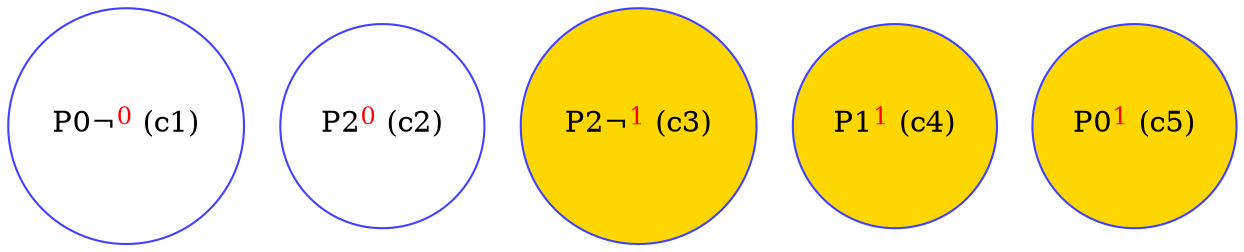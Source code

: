 digraph test {
  c1 [color="#4040ff" fillcolor="transparent" label= <P0¬<FONT COLOR="red"><SUP>0</SUP></FONT>&nbsp;(c1)> shape=circle style=filled];
  c2 [color="#4040ff" fillcolor="transparent" label= <P2<FONT COLOR="red"><SUP>0</SUP></FONT>&nbsp;(c2)> shape=circle style=filled];
  c3 [color="#4040ff" fillcolor="gold" label= <P2¬<FONT COLOR="red"><SUP>1</SUP></FONT>&nbsp;(c3)> shape=circle style=filled];
  c4 [color="#4040ff" fillcolor="gold" label= <P1<FONT COLOR="red"><SUP>1</SUP></FONT>&nbsp;(c4)> shape=circle style=filled];
  c5 [color="#4040ff" fillcolor="gold" label= <P0<FONT COLOR="red"><SUP>1</SUP></FONT>&nbsp;(c5)> shape=circle style=filled];
}
